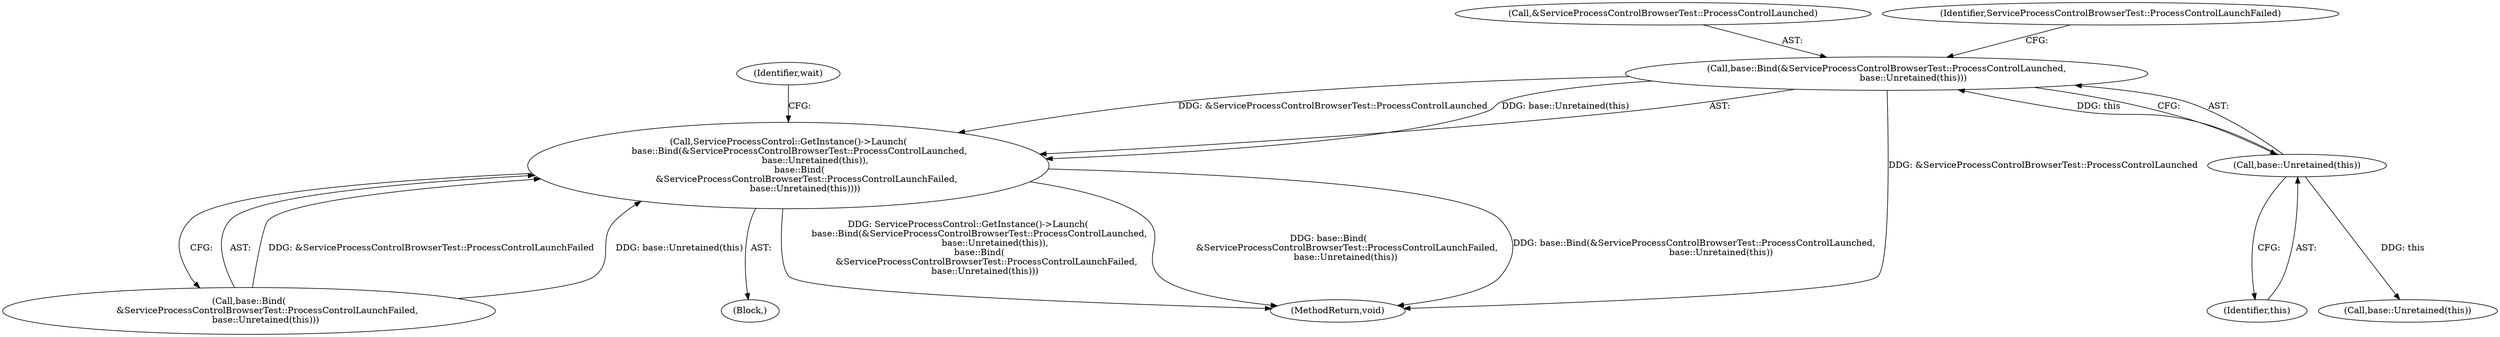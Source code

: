 digraph "1_Chrome_53262b5285efbbfdbbcc17fbf5200890f1ee295c_2@del" {
"1000104" [label="(Call,base::Bind(&ServiceProcessControlBrowserTest::ProcessControlLaunched,\n                   base::Unretained(this)))"];
"1000107" [label="(Call,base::Unretained(this))"];
"1000103" [label="(Call,ServiceProcessControl::GetInstance()->Launch(\n        base::Bind(&ServiceProcessControlBrowserTest::ProcessControlLaunched,\n                   base::Unretained(this)),\n        base::Bind(\n             &ServiceProcessControlBrowserTest::ProcessControlLaunchFailed,\n            base::Unretained(this))))"];
"1000115" [label="(Identifier,wait)"];
"1000102" [label="(Block,)"];
"1000105" [label="(Call,&ServiceProcessControlBrowserTest::ProcessControlLaunched)"];
"1000111" [label="(Identifier,ServiceProcessControlBrowserTest::ProcessControlLaunchFailed)"];
"1000117" [label="(MethodReturn,void)"];
"1000107" [label="(Call,base::Unretained(this))"];
"1000103" [label="(Call,ServiceProcessControl::GetInstance()->Launch(\n        base::Bind(&ServiceProcessControlBrowserTest::ProcessControlLaunched,\n                   base::Unretained(this)),\n        base::Bind(\n             &ServiceProcessControlBrowserTest::ProcessControlLaunchFailed,\n            base::Unretained(this))))"];
"1000104" [label="(Call,base::Bind(&ServiceProcessControlBrowserTest::ProcessControlLaunched,\n                   base::Unretained(this)))"];
"1000108" [label="(Identifier,this)"];
"1000109" [label="(Call,base::Bind(\n             &ServiceProcessControlBrowserTest::ProcessControlLaunchFailed,\n            base::Unretained(this)))"];
"1000112" [label="(Call,base::Unretained(this))"];
"1000104" -> "1000103"  [label="AST: "];
"1000104" -> "1000107"  [label="CFG: "];
"1000105" -> "1000104"  [label="AST: "];
"1000107" -> "1000104"  [label="AST: "];
"1000111" -> "1000104"  [label="CFG: "];
"1000104" -> "1000117"  [label="DDG: &ServiceProcessControlBrowserTest::ProcessControlLaunched"];
"1000104" -> "1000103"  [label="DDG: &ServiceProcessControlBrowserTest::ProcessControlLaunched"];
"1000104" -> "1000103"  [label="DDG: base::Unretained(this)"];
"1000107" -> "1000104"  [label="DDG: this"];
"1000107" -> "1000108"  [label="CFG: "];
"1000108" -> "1000107"  [label="AST: "];
"1000107" -> "1000112"  [label="DDG: this"];
"1000103" -> "1000102"  [label="AST: "];
"1000103" -> "1000109"  [label="CFG: "];
"1000109" -> "1000103"  [label="AST: "];
"1000115" -> "1000103"  [label="CFG: "];
"1000103" -> "1000117"  [label="DDG: base::Bind(&ServiceProcessControlBrowserTest::ProcessControlLaunched,\n                   base::Unretained(this))"];
"1000103" -> "1000117"  [label="DDG: ServiceProcessControl::GetInstance()->Launch(\n        base::Bind(&ServiceProcessControlBrowserTest::ProcessControlLaunched,\n                   base::Unretained(this)),\n        base::Bind(\n             &ServiceProcessControlBrowserTest::ProcessControlLaunchFailed,\n            base::Unretained(this)))"];
"1000103" -> "1000117"  [label="DDG: base::Bind(\n             &ServiceProcessControlBrowserTest::ProcessControlLaunchFailed,\n            base::Unretained(this))"];
"1000109" -> "1000103"  [label="DDG: &ServiceProcessControlBrowserTest::ProcessControlLaunchFailed"];
"1000109" -> "1000103"  [label="DDG: base::Unretained(this)"];
}
